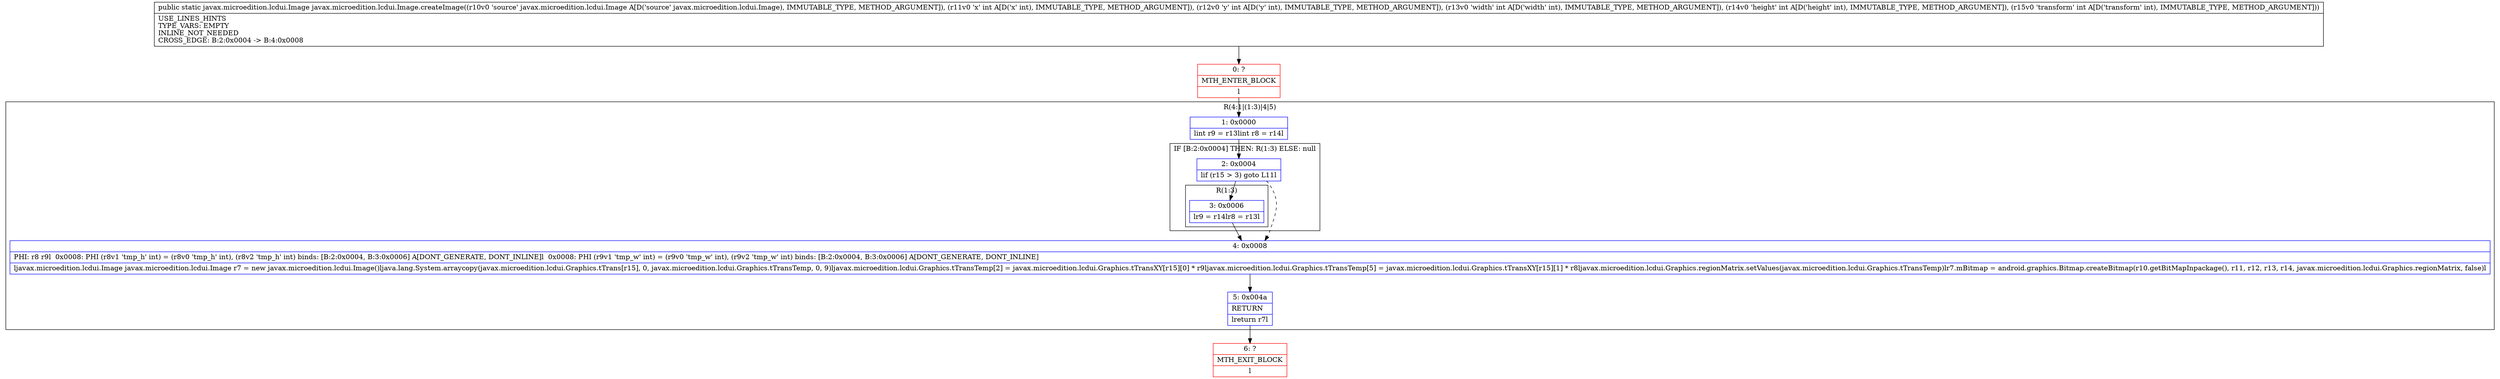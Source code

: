 digraph "CFG forjavax.microedition.lcdui.Image.createImage(Ljavax\/microedition\/lcdui\/Image;IIIII)Ljavax\/microedition\/lcdui\/Image;" {
subgraph cluster_Region_641591715 {
label = "R(4:1|(1:3)|4|5)";
node [shape=record,color=blue];
Node_1 [shape=record,label="{1\:\ 0x0000|lint r9 = r13lint r8 = r14l}"];
subgraph cluster_IfRegion_2133081448 {
label = "IF [B:2:0x0004] THEN: R(1:3) ELSE: null";
node [shape=record,color=blue];
Node_2 [shape=record,label="{2\:\ 0x0004|lif (r15 \> 3) goto L11l}"];
subgraph cluster_Region_1970294986 {
label = "R(1:3)";
node [shape=record,color=blue];
Node_3 [shape=record,label="{3\:\ 0x0006|lr9 = r14lr8 = r13l}"];
}
}
Node_4 [shape=record,label="{4\:\ 0x0008|PHI: r8 r9l  0x0008: PHI (r8v1 'tmp_h' int) = (r8v0 'tmp_h' int), (r8v2 'tmp_h' int) binds: [B:2:0x0004, B:3:0x0006] A[DONT_GENERATE, DONT_INLINE]l  0x0008: PHI (r9v1 'tmp_w' int) = (r9v0 'tmp_w' int), (r9v2 'tmp_w' int) binds: [B:2:0x0004, B:3:0x0006] A[DONT_GENERATE, DONT_INLINE]\l|ljavax.microedition.lcdui.Image javax.microedition.lcdui.Image r7 = new javax.microedition.lcdui.Image()ljava.lang.System.arraycopy(javax.microedition.lcdui.Graphics.tTrans[r15], 0, javax.microedition.lcdui.Graphics.tTransTemp, 0, 9)ljavax.microedition.lcdui.Graphics.tTransTemp[2] = javax.microedition.lcdui.Graphics.tTransXY[r15][0] * r9ljavax.microedition.lcdui.Graphics.tTransTemp[5] = javax.microedition.lcdui.Graphics.tTransXY[r15][1] * r8ljavax.microedition.lcdui.Graphics.regionMatrix.setValues(javax.microedition.lcdui.Graphics.tTransTemp)lr7.mBitmap = android.graphics.Bitmap.createBitmap(r10.getBitMapInpackage(), r11, r12, r13, r14, javax.microedition.lcdui.Graphics.regionMatrix, false)l}"];
Node_5 [shape=record,label="{5\:\ 0x004a|RETURN\l|lreturn r7l}"];
}
Node_0 [shape=record,color=red,label="{0\:\ ?|MTH_ENTER_BLOCK\l|l}"];
Node_6 [shape=record,color=red,label="{6\:\ ?|MTH_EXIT_BLOCK\l|l}"];
MethodNode[shape=record,label="{public static javax.microedition.lcdui.Image javax.microedition.lcdui.Image.createImage((r10v0 'source' javax.microedition.lcdui.Image A[D('source' javax.microedition.lcdui.Image), IMMUTABLE_TYPE, METHOD_ARGUMENT]), (r11v0 'x' int A[D('x' int), IMMUTABLE_TYPE, METHOD_ARGUMENT]), (r12v0 'y' int A[D('y' int), IMMUTABLE_TYPE, METHOD_ARGUMENT]), (r13v0 'width' int A[D('width' int), IMMUTABLE_TYPE, METHOD_ARGUMENT]), (r14v0 'height' int A[D('height' int), IMMUTABLE_TYPE, METHOD_ARGUMENT]), (r15v0 'transform' int A[D('transform' int), IMMUTABLE_TYPE, METHOD_ARGUMENT]))  | USE_LINES_HINTS\lTYPE_VARS: EMPTY\lINLINE_NOT_NEEDED\lCROSS_EDGE: B:2:0x0004 \-\> B:4:0x0008\l}"];
MethodNode -> Node_0;
Node_1 -> Node_2;
Node_2 -> Node_3;
Node_2 -> Node_4[style=dashed];
Node_3 -> Node_4;
Node_4 -> Node_5;
Node_5 -> Node_6;
Node_0 -> Node_1;
}

